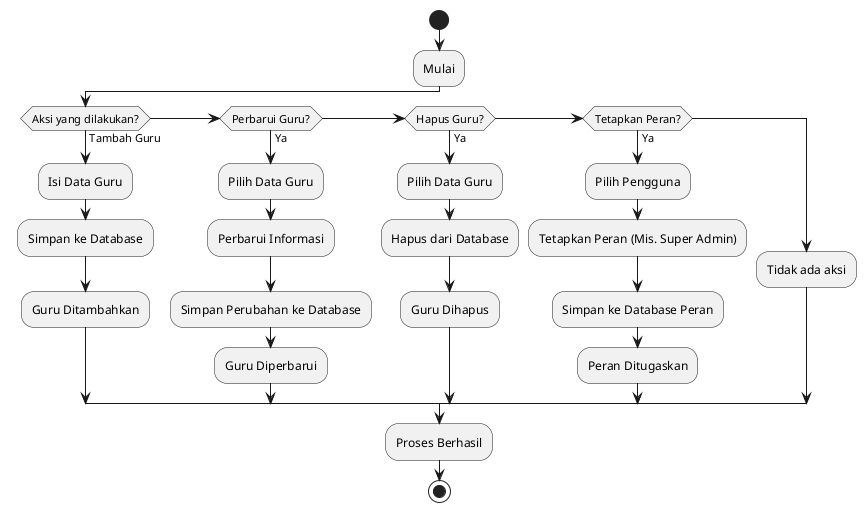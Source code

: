 @startuml
start

:Mulai;

if (Aksi yang dilakukan?) then (Tambah Guru)
    :Isi Data Guru;
    :Simpan ke Database;
    :Guru Ditambahkan;
else if (Perbarui Guru?) then (Ya)
    :Pilih Data Guru;
    :Perbarui Informasi;
    :Simpan Perubahan ke Database;
    :Guru Diperbarui;
else if (Hapus Guru?) then (Ya)
    :Pilih Data Guru;
    :Hapus dari Database;
    :Guru Dihapus;
else if (Tetapkan Peran?) then (Ya)
    :Pilih Pengguna;
    :Tetapkan Peran (Mis. Super Admin);
    :Simpan ke Database Peran;
    :Peran Ditugaskan;
else
    :Tidak ada aksi;
endif

:Proses Berhasil;

stop
@enduml
